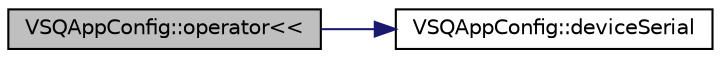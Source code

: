digraph "VSQAppConfig::operator&lt;&lt;"
{
 // LATEX_PDF_SIZE
  edge [fontname="Helvetica",fontsize="10",labelfontname="Helvetica",labelfontsize="10"];
  node [fontname="Helvetica",fontsize="10",shape=record];
  rankdir="LR";
  Node1 [label="VSQAppConfig::operator\<\<",height=0.2,width=0.4,color="black", fillcolor="grey75", style="filled", fontcolor="black",tooltip="Device serial number initialization."];
  Node1 -> Node2 [color="midnightblue",fontsize="10",style="solid",fontname="Helvetica"];
  Node2 [label="VSQAppConfig::deviceSerial",height=0.2,width=0.4,color="black", fillcolor="white", style="filled",URL="$class_v_s_q_app_config.html#a5b0e4d0902f7e8c66047164b7368e1d6",tooltip="Get device serial number."];
}
